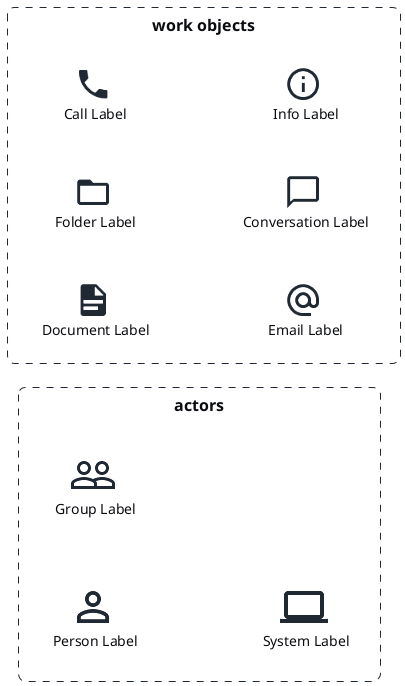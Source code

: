 @startuml
!include <domainstory/Domainstory>
'!include ../domainStory.puml
'!include https://raw.githubusercontent.com/johthor/DomainStory-PlantUML/main/domainStory.puml

Boundary(actors) {
    Person(person, Person Label)
    Group(group, Group Label)
    System(system, System Label)
}

Boundary(object, work objects) {
    Document(document, Document Label)
    Folder(folder, Folder Label)
    Call(call, Call Label)
    Email(email, Email Label)
    Conversation(conversation, Conversation Label)
    Info(info, Info Label)
}
@enduml

